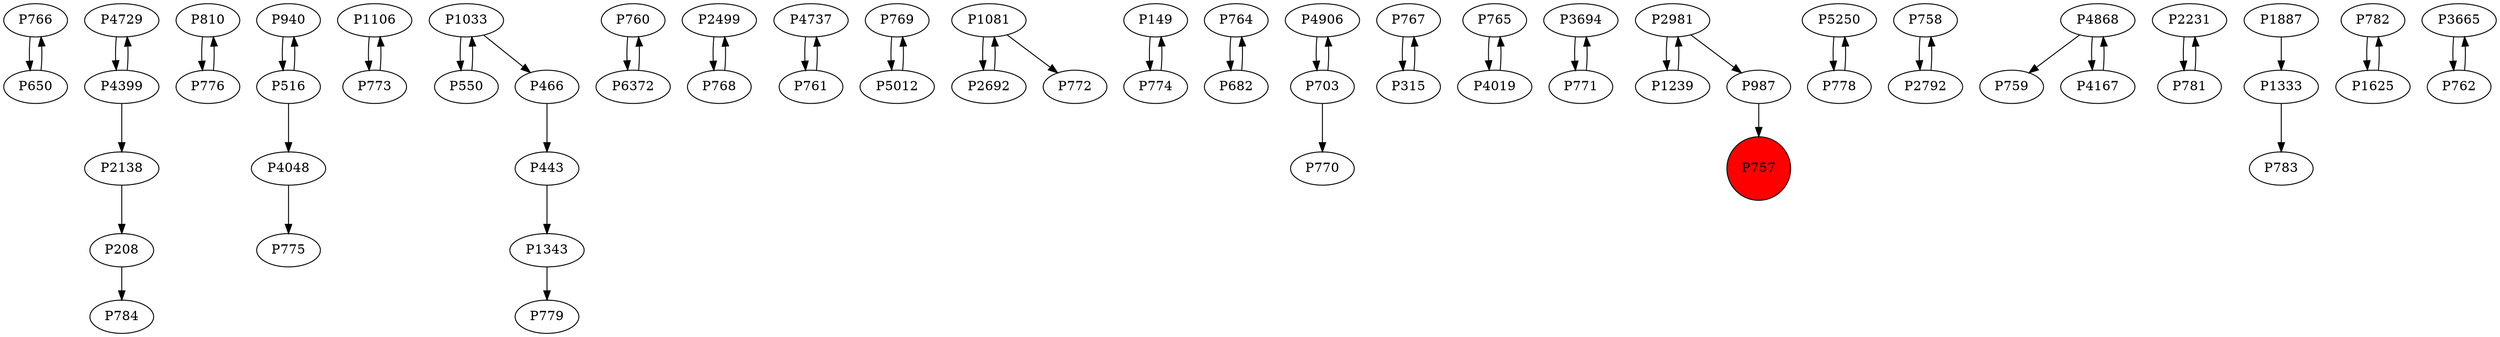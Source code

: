 digraph {
	P766 -> P650
	P4729 -> P4399
	P810 -> P776
	P940 -> P516
	P208 -> P784
	P1106 -> P773
	P443 -> P1343
	P760 -> P6372
	P2499 -> P768
	P4737 -> P761
	P4399 -> P4729
	P769 -> P5012
	P768 -> P2499
	P1081 -> P2692
	P149 -> P774
	P764 -> P682
	P5012 -> P769
	P4906 -> P703
	P767 -> P315
	P516 -> P940
	P703 -> P4906
	P765 -> P4019
	P3694 -> P771
	P2981 -> P1239
	P5250 -> P778
	P650 -> P766
	P758 -> P2792
	P2792 -> P758
	P6372 -> P760
	P315 -> P767
	P550 -> P1033
	P4048 -> P775
	P4868 -> P759
	P2138 -> P208
	P4868 -> P4167
	P987 -> P757
	P682 -> P764
	P466 -> P443
	P1081 -> P772
	P774 -> P149
	P771 -> P3694
	P2231 -> P781
	P1333 -> P783
	P782 -> P1625
	P773 -> P1106
	P3665 -> P762
	P1239 -> P2981
	P1033 -> P466
	P1033 -> P550
	P762 -> P3665
	P778 -> P5250
	P2692 -> P1081
	P761 -> P4737
	P2981 -> P987
	P1343 -> P779
	P703 -> P770
	P4399 -> P2138
	P1625 -> P782
	P4019 -> P765
	P4167 -> P4868
	P781 -> P2231
	P1887 -> P1333
	P516 -> P4048
	P776 -> P810
	P757 [shape=circle]
	P757 [style=filled]
	P757 [fillcolor=red]
}